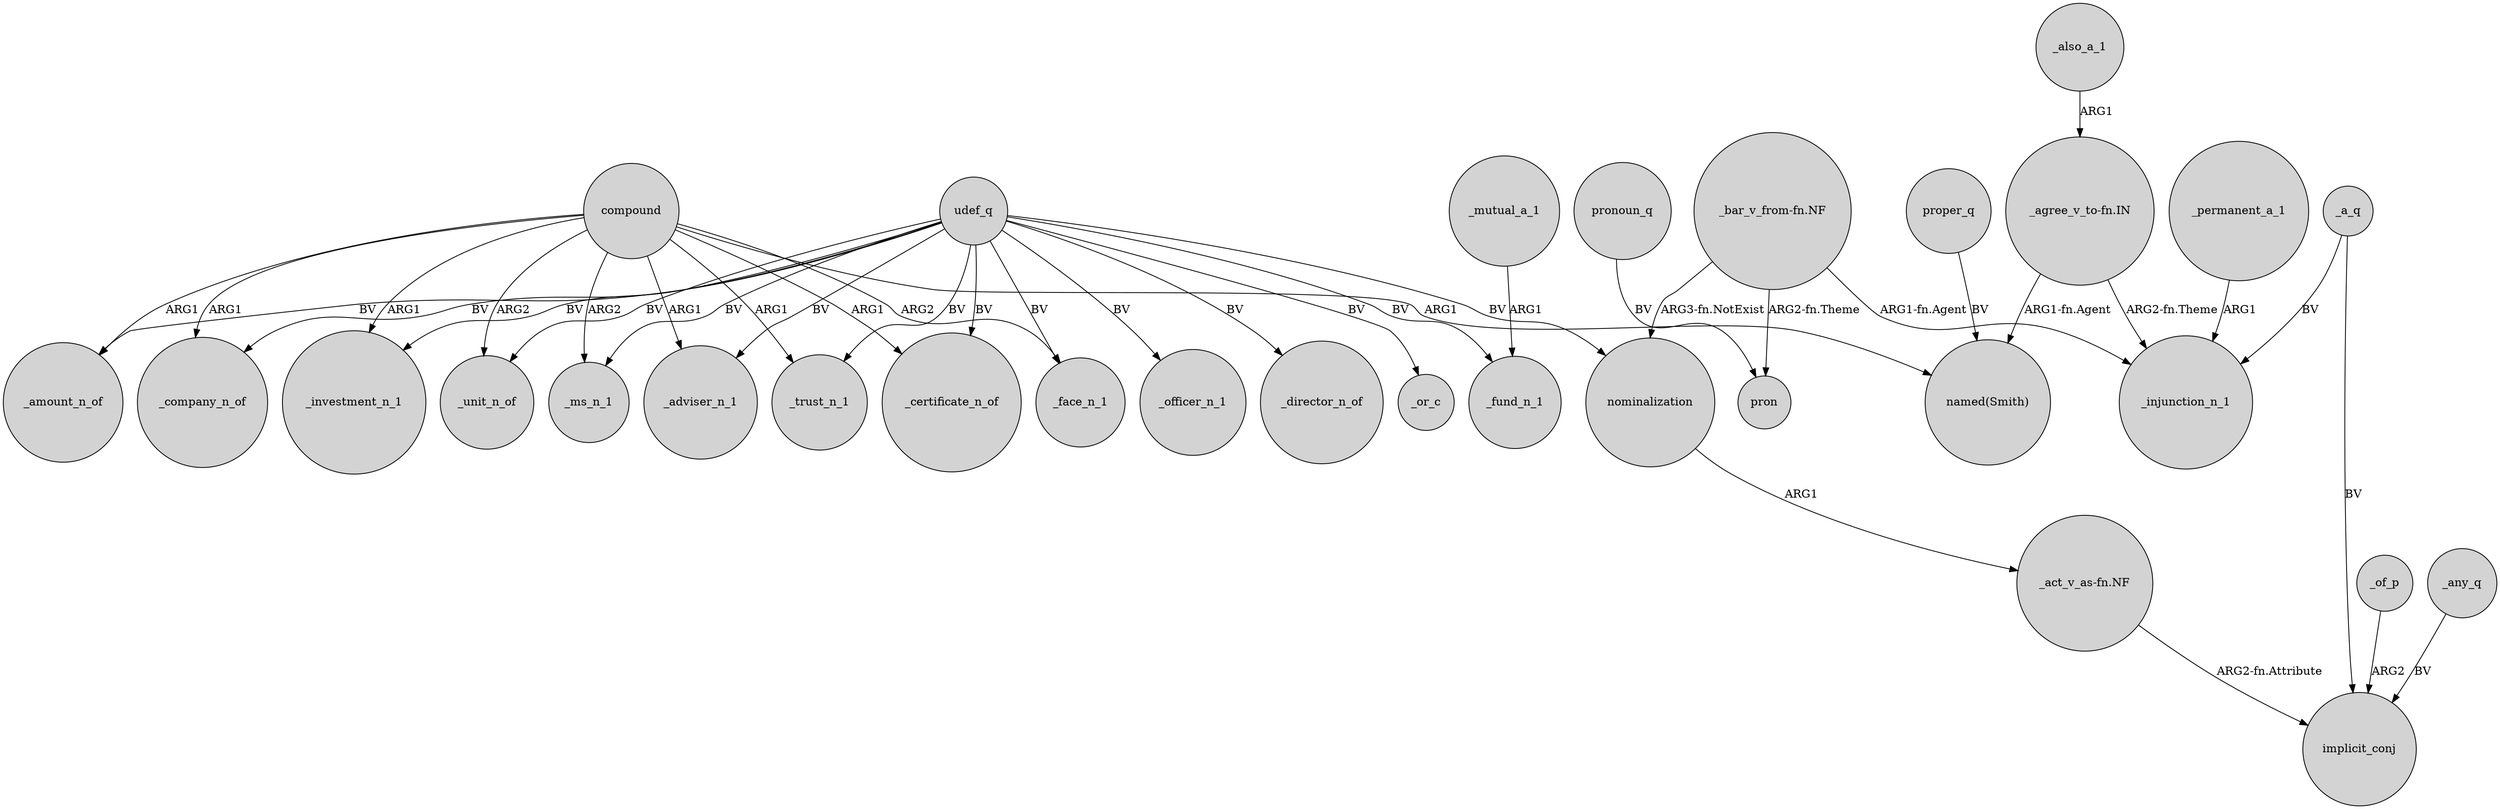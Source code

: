 digraph {
	node [shape=circle style=filled]
	compound -> _certificate_n_of [label=ARG1]
	_a_q -> implicit_conj [label=BV]
	udef_q -> _face_n_1 [label=BV]
	"_bar_v_from-fn.NF" -> _injunction_n_1 [label="ARG1-fn.Agent"]
	udef_q -> _amount_n_of [label=BV]
	_mutual_a_1 -> _fund_n_1 [label=ARG1]
	compound -> _face_n_1 [label=ARG2]
	udef_q -> _unit_n_of [label=BV]
	udef_q -> _certificate_n_of [label=BV]
	nominalization -> "_act_v_as-fn.NF" [label=ARG1]
	udef_q -> _adviser_n_1 [label=BV]
	udef_q -> _or_c [label=BV]
	compound -> _ms_n_1 [label=ARG2]
	_a_q -> _injunction_n_1 [label=BV]
	compound -> _investment_n_1 [label=ARG1]
	compound -> _company_n_of [label=ARG1]
	pronoun_q -> pron [label=BV]
	udef_q -> _trust_n_1 [label=BV]
	udef_q -> _ms_n_1 [label=BV]
	_also_a_1 -> "_agree_v_to-fn.IN" [label=ARG1]
	compound -> _adviser_n_1 [label=ARG1]
	compound -> _amount_n_of [label=ARG1]
	compound -> _unit_n_of [label=ARG2]
	udef_q -> _officer_n_1 [label=BV]
	compound -> "named(Smith)" [label=ARG1]
	"_agree_v_to-fn.IN" -> "named(Smith)" [label="ARG1-fn.Agent"]
	"_agree_v_to-fn.IN" -> _injunction_n_1 [label="ARG2-fn.Theme"]
	compound -> _trust_n_1 [label=ARG1]
	udef_q -> _fund_n_1 [label=BV]
	udef_q -> nominalization [label=BV]
	_permanent_a_1 -> _injunction_n_1 [label=ARG1]
	"_bar_v_from-fn.NF" -> nominalization [label="ARG3-fn.NotExist"]
	_of_p -> implicit_conj [label=ARG2]
	"_act_v_as-fn.NF" -> implicit_conj [label="ARG2-fn.Attribute"]
	udef_q -> _investment_n_1 [label=BV]
	udef_q -> _company_n_of [label=BV]
	proper_q -> "named(Smith)" [label=BV]
	_any_q -> implicit_conj [label=BV]
	"_bar_v_from-fn.NF" -> pron [label="ARG2-fn.Theme"]
	udef_q -> _director_n_of [label=BV]
}
